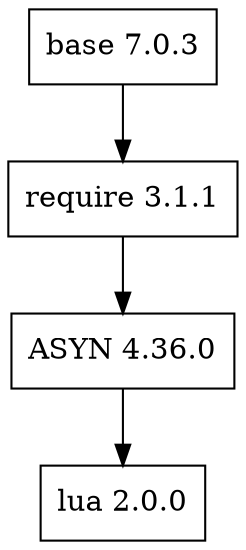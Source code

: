 digraph lua {
node [shape=record];
base [label="base 7.0.3"]
require [label="require 3.1.1"]
ASYN [label="ASYN 4.36.0"]
lua [label="lua 2.0.0"]
base -> require -> { ASYN } ->  {  lua  } 
} 

